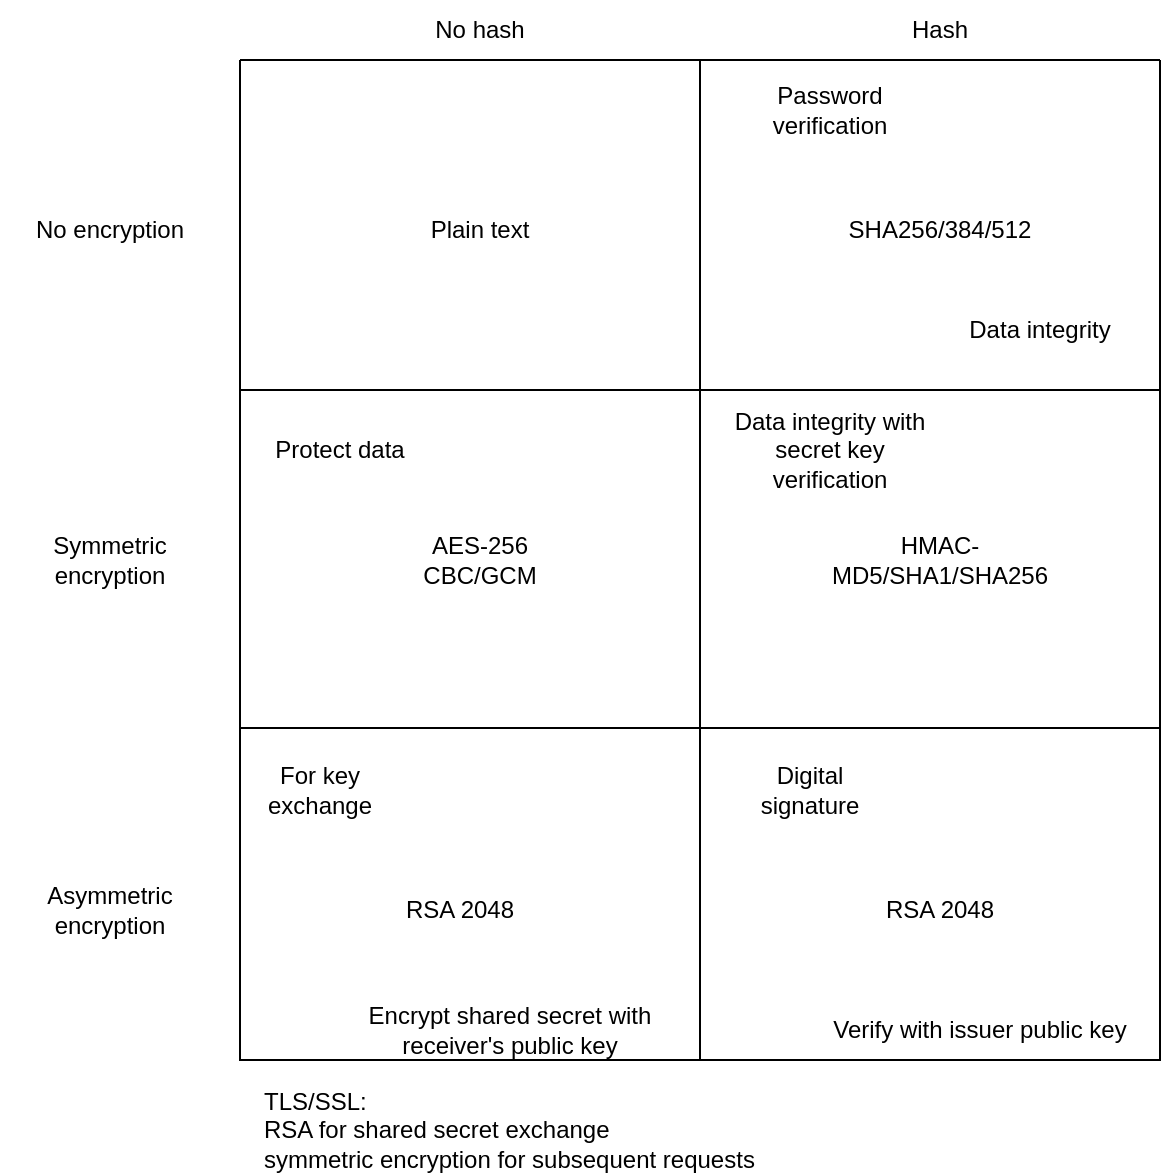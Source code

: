 <mxfile version="18.0.1" type="github"><diagram id="rywNI7eLAIcjOMfBIOoY" name="Page-1"><mxGraphModel dx="1422" dy="794" grid="1" gridSize="10" guides="1" tooltips="1" connect="1" arrows="1" fold="1" page="1" pageScale="1" pageWidth="850" pageHeight="1100" math="0" shadow="0"><root><mxCell id="0"/><mxCell id="1" parent="0"/><mxCell id="4WjZfDwvEFTE9s6ujMB4-1" value="" style="swimlane;startSize=0;" vertex="1" parent="1"><mxGeometry x="140" y="110" width="460" height="500" as="geometry"/></mxCell><mxCell id="4WjZfDwvEFTE9s6ujMB4-10" value="Plain text" style="text;html=1;strokeColor=none;fillColor=none;align=center;verticalAlign=middle;whiteSpace=wrap;rounded=0;" vertex="1" parent="4WjZfDwvEFTE9s6ujMB4-1"><mxGeometry x="90" y="70" width="60" height="30" as="geometry"/></mxCell><mxCell id="4WjZfDwvEFTE9s6ujMB4-11" value="SHA256/384/512" style="text;html=1;strokeColor=none;fillColor=none;align=center;verticalAlign=middle;whiteSpace=wrap;rounded=0;" vertex="1" parent="4WjZfDwvEFTE9s6ujMB4-1"><mxGeometry x="320" y="70" width="60" height="30" as="geometry"/></mxCell><mxCell id="4WjZfDwvEFTE9s6ujMB4-12" value="AES-256 CBC/GCM" style="text;html=1;strokeColor=none;fillColor=none;align=center;verticalAlign=middle;whiteSpace=wrap;rounded=0;" vertex="1" parent="4WjZfDwvEFTE9s6ujMB4-1"><mxGeometry x="90" y="235" width="60" height="30" as="geometry"/></mxCell><mxCell id="4WjZfDwvEFTE9s6ujMB4-13" value="HMAC-MD5/SHA1/SHA256" style="text;html=1;strokeColor=none;fillColor=none;align=center;verticalAlign=middle;whiteSpace=wrap;rounded=0;" vertex="1" parent="4WjZfDwvEFTE9s6ujMB4-1"><mxGeometry x="320" y="235" width="60" height="30" as="geometry"/></mxCell><mxCell id="4WjZfDwvEFTE9s6ujMB4-14" value="Digital signature" style="text;html=1;strokeColor=none;fillColor=none;align=center;verticalAlign=middle;whiteSpace=wrap;rounded=0;" vertex="1" parent="4WjZfDwvEFTE9s6ujMB4-1"><mxGeometry x="255" y="350" width="60" height="30" as="geometry"/></mxCell><mxCell id="4WjZfDwvEFTE9s6ujMB4-16" value="For key exchange" style="text;html=1;strokeColor=none;fillColor=none;align=center;verticalAlign=middle;whiteSpace=wrap;rounded=0;" vertex="1" parent="4WjZfDwvEFTE9s6ujMB4-1"><mxGeometry x="10" y="350" width="60" height="30" as="geometry"/></mxCell><mxCell id="4WjZfDwvEFTE9s6ujMB4-17" value="Data integrity" style="text;html=1;strokeColor=none;fillColor=none;align=center;verticalAlign=middle;whiteSpace=wrap;rounded=0;" vertex="1" parent="4WjZfDwvEFTE9s6ujMB4-1"><mxGeometry x="350" y="120" width="100" height="30" as="geometry"/></mxCell><mxCell id="4WjZfDwvEFTE9s6ujMB4-18" value="Password verification" style="text;html=1;strokeColor=none;fillColor=none;align=center;verticalAlign=middle;whiteSpace=wrap;rounded=0;" vertex="1" parent="4WjZfDwvEFTE9s6ujMB4-1"><mxGeometry x="240" y="10" width="110" height="30" as="geometry"/></mxCell><mxCell id="4WjZfDwvEFTE9s6ujMB4-19" value="Protect data" style="text;html=1;strokeColor=none;fillColor=none;align=center;verticalAlign=middle;whiteSpace=wrap;rounded=0;" vertex="1" parent="4WjZfDwvEFTE9s6ujMB4-1"><mxGeometry x="10" y="180" width="80" height="30" as="geometry"/></mxCell><mxCell id="4WjZfDwvEFTE9s6ujMB4-20" value="Data integrity with secret key verification" style="text;html=1;strokeColor=none;fillColor=none;align=center;verticalAlign=middle;whiteSpace=wrap;rounded=0;" vertex="1" parent="4WjZfDwvEFTE9s6ujMB4-1"><mxGeometry x="245" y="180" width="100" height="30" as="geometry"/></mxCell><mxCell id="4WjZfDwvEFTE9s6ujMB4-21" value="RSA 2048" style="text;html=1;strokeColor=none;fillColor=none;align=center;verticalAlign=middle;whiteSpace=wrap;rounded=0;" vertex="1" parent="4WjZfDwvEFTE9s6ujMB4-1"><mxGeometry x="80" y="410" width="60" height="30" as="geometry"/></mxCell><mxCell id="4WjZfDwvEFTE9s6ujMB4-15" value="RSA 2048" style="text;html=1;strokeColor=none;fillColor=none;align=center;verticalAlign=middle;whiteSpace=wrap;rounded=0;" vertex="1" parent="4WjZfDwvEFTE9s6ujMB4-1"><mxGeometry x="320" y="410" width="60" height="30" as="geometry"/></mxCell><mxCell id="4WjZfDwvEFTE9s6ujMB4-22" value="Verify with issuer public key" style="text;html=1;strokeColor=none;fillColor=none;align=center;verticalAlign=middle;whiteSpace=wrap;rounded=0;" vertex="1" parent="4WjZfDwvEFTE9s6ujMB4-1"><mxGeometry x="290" y="470" width="160" height="30" as="geometry"/></mxCell><mxCell id="4WjZfDwvEFTE9s6ujMB4-23" value="Encrypt shared secret with receiver's public key" style="text;html=1;strokeColor=none;fillColor=none;align=center;verticalAlign=middle;whiteSpace=wrap;rounded=0;" vertex="1" parent="4WjZfDwvEFTE9s6ujMB4-1"><mxGeometry x="50" y="470" width="170" height="30" as="geometry"/></mxCell><mxCell id="4WjZfDwvEFTE9s6ujMB4-2" value="" style="endArrow=none;html=1;rounded=0;entryX=1;entryY=0.25;entryDx=0;entryDy=0;exitX=0;exitY=0.25;exitDx=0;exitDy=0;" edge="1" parent="1"><mxGeometry width="50" height="50" relative="1" as="geometry"><mxPoint x="140" y="275" as="sourcePoint"/><mxPoint x="600" y="275" as="targetPoint"/></mxGeometry></mxCell><mxCell id="4WjZfDwvEFTE9s6ujMB4-3" value="" style="endArrow=none;html=1;rounded=0;entryX=1;entryY=0.75;entryDx=0;entryDy=0;exitX=0;exitY=0.75;exitDx=0;exitDy=0;" edge="1" parent="1"><mxGeometry width="50" height="50" relative="1" as="geometry"><mxPoint x="140" y="444" as="sourcePoint"/><mxPoint x="600" y="444" as="targetPoint"/></mxGeometry></mxCell><mxCell id="4WjZfDwvEFTE9s6ujMB4-4" value="" style="endArrow=none;html=1;rounded=0;entryX=0.5;entryY=0;entryDx=0;entryDy=0;exitX=0.5;exitY=1;exitDx=0;exitDy=0;" edge="1" parent="1" source="4WjZfDwvEFTE9s6ujMB4-1" target="4WjZfDwvEFTE9s6ujMB4-1"><mxGeometry width="50" height="50" relative="1" as="geometry"><mxPoint x="350" y="180" as="sourcePoint"/><mxPoint x="400" y="130" as="targetPoint"/></mxGeometry></mxCell><mxCell id="4WjZfDwvEFTE9s6ujMB4-5" value="No hash" style="text;html=1;strokeColor=none;fillColor=none;align=center;verticalAlign=middle;whiteSpace=wrap;rounded=0;" vertex="1" parent="1"><mxGeometry x="230" y="80" width="60" height="30" as="geometry"/></mxCell><mxCell id="4WjZfDwvEFTE9s6ujMB4-6" value="Hash" style="text;html=1;strokeColor=none;fillColor=none;align=center;verticalAlign=middle;whiteSpace=wrap;rounded=0;" vertex="1" parent="1"><mxGeometry x="460" y="80" width="60" height="30" as="geometry"/></mxCell><mxCell id="4WjZfDwvEFTE9s6ujMB4-7" value="No encryption" style="text;html=1;strokeColor=none;fillColor=none;align=center;verticalAlign=middle;whiteSpace=wrap;rounded=0;" vertex="1" parent="1"><mxGeometry x="20" y="180" width="110" height="30" as="geometry"/></mxCell><mxCell id="4WjZfDwvEFTE9s6ujMB4-8" value="Symmetric encryption" style="text;html=1;strokeColor=none;fillColor=none;align=center;verticalAlign=middle;whiteSpace=wrap;rounded=0;" vertex="1" parent="1"><mxGeometry x="20" y="345" width="110" height="30" as="geometry"/></mxCell><mxCell id="4WjZfDwvEFTE9s6ujMB4-9" value="Asymmetric encryption" style="text;html=1;strokeColor=none;fillColor=none;align=center;verticalAlign=middle;whiteSpace=wrap;rounded=0;" vertex="1" parent="1"><mxGeometry x="20" y="520" width="110" height="30" as="geometry"/></mxCell><mxCell id="4WjZfDwvEFTE9s6ujMB4-24" value="TLS/SSL:&lt;br&gt;RSA for shared secret exchange&lt;br&gt;symmetric encryption for subsequent requests" style="text;html=1;strokeColor=none;fillColor=none;align=left;verticalAlign=middle;whiteSpace=wrap;rounded=0;" vertex="1" parent="1"><mxGeometry x="150" y="630" width="270" height="30" as="geometry"/></mxCell></root></mxGraphModel></diagram></mxfile>